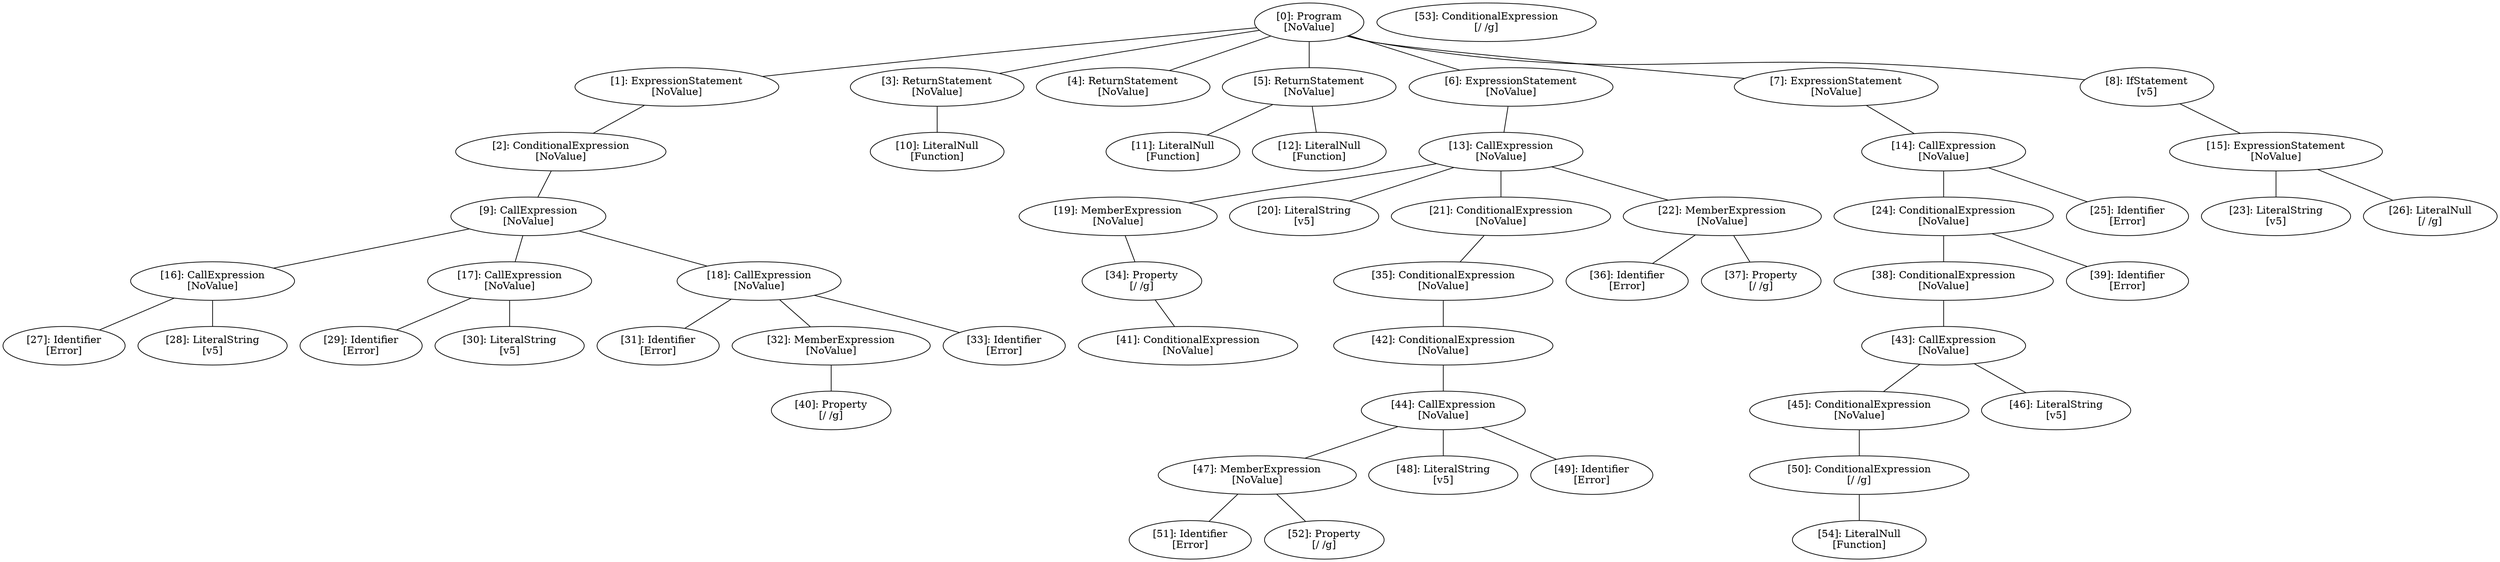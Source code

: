 // Result
graph {
	0 [label="[0]: Program
[NoValue]"]
	1 [label="[1]: ExpressionStatement
[NoValue]"]
	2 [label="[2]: ConditionalExpression
[NoValue]"]
	3 [label="[3]: ReturnStatement
[NoValue]"]
	4 [label="[4]: ReturnStatement
[NoValue]"]
	5 [label="[5]: ReturnStatement
[NoValue]"]
	6 [label="[6]: ExpressionStatement
[NoValue]"]
	7 [label="[7]: ExpressionStatement
[NoValue]"]
	8 [label="[8]: IfStatement
[v5]"]
	9 [label="[9]: CallExpression
[NoValue]"]
	10 [label="[10]: LiteralNull
[Function]"]
	11 [label="[11]: LiteralNull
[Function]"]
	12 [label="[12]: LiteralNull
[Function]"]
	13 [label="[13]: CallExpression
[NoValue]"]
	14 [label="[14]: CallExpression
[NoValue]"]
	15 [label="[15]: ExpressionStatement
[NoValue]"]
	16 [label="[16]: CallExpression
[NoValue]"]
	17 [label="[17]: CallExpression
[NoValue]"]
	18 [label="[18]: CallExpression
[NoValue]"]
	19 [label="[19]: MemberExpression
[NoValue]"]
	20 [label="[20]: LiteralString
[v5]"]
	21 [label="[21]: ConditionalExpression
[NoValue]"]
	22 [label="[22]: MemberExpression
[NoValue]"]
	23 [label="[23]: LiteralString
[v5]"]
	24 [label="[24]: ConditionalExpression
[NoValue]"]
	25 [label="[25]: Identifier
[Error]"]
	26 [label="[26]: LiteralNull
[/ /g]"]
	27 [label="[27]: Identifier
[Error]"]
	28 [label="[28]: LiteralString
[v5]"]
	29 [label="[29]: Identifier
[Error]"]
	30 [label="[30]: LiteralString
[v5]"]
	31 [label="[31]: Identifier
[Error]"]
	32 [label="[32]: MemberExpression
[NoValue]"]
	33 [label="[33]: Identifier
[Error]"]
	34 [label="[34]: Property
[/ /g]"]
	35 [label="[35]: ConditionalExpression
[NoValue]"]
	36 [label="[36]: Identifier
[Error]"]
	37 [label="[37]: Property
[/ /g]"]
	38 [label="[38]: ConditionalExpression
[NoValue]"]
	39 [label="[39]: Identifier
[Error]"]
	40 [label="[40]: Property
[/ /g]"]
	41 [label="[41]: ConditionalExpression
[NoValue]"]
	42 [label="[42]: ConditionalExpression
[NoValue]"]
	43 [label="[43]: CallExpression
[NoValue]"]
	44 [label="[44]: CallExpression
[NoValue]"]
	45 [label="[45]: ConditionalExpression
[NoValue]"]
	46 [label="[46]: LiteralString
[v5]"]
	47 [label="[47]: MemberExpression
[NoValue]"]
	48 [label="[48]: LiteralString
[v5]"]
	49 [label="[49]: Identifier
[Error]"]
	50 [label="[50]: ConditionalExpression
[/ /g]"]
	51 [label="[51]: Identifier
[Error]"]
	52 [label="[52]: Property
[/ /g]"]
	53 [label="[53]: ConditionalExpression
[/ /g]"]
	54 [label="[54]: LiteralNull
[Function]"]
	0 -- 1
	0 -- 3
	0 -- 4
	0 -- 5
	0 -- 6
	0 -- 7
	0 -- 8
	1 -- 2
	2 -- 9
	3 -- 10
	5 -- 11
	5 -- 12
	6 -- 13
	7 -- 14
	8 -- 15
	9 -- 16
	9 -- 17
	9 -- 18
	13 -- 19
	13 -- 20
	13 -- 21
	13 -- 22
	14 -- 24
	14 -- 25
	15 -- 23
	15 -- 26
	16 -- 27
	16 -- 28
	17 -- 29
	17 -- 30
	18 -- 31
	18 -- 32
	18 -- 33
	19 -- 34
	21 -- 35
	22 -- 36
	22 -- 37
	24 -- 38
	24 -- 39
	32 -- 40
	34 -- 41
	35 -- 42
	38 -- 43
	42 -- 44
	43 -- 45
	43 -- 46
	44 -- 47
	44 -- 48
	44 -- 49
	45 -- 50
	47 -- 51
	47 -- 52
	50 -- 54
}

